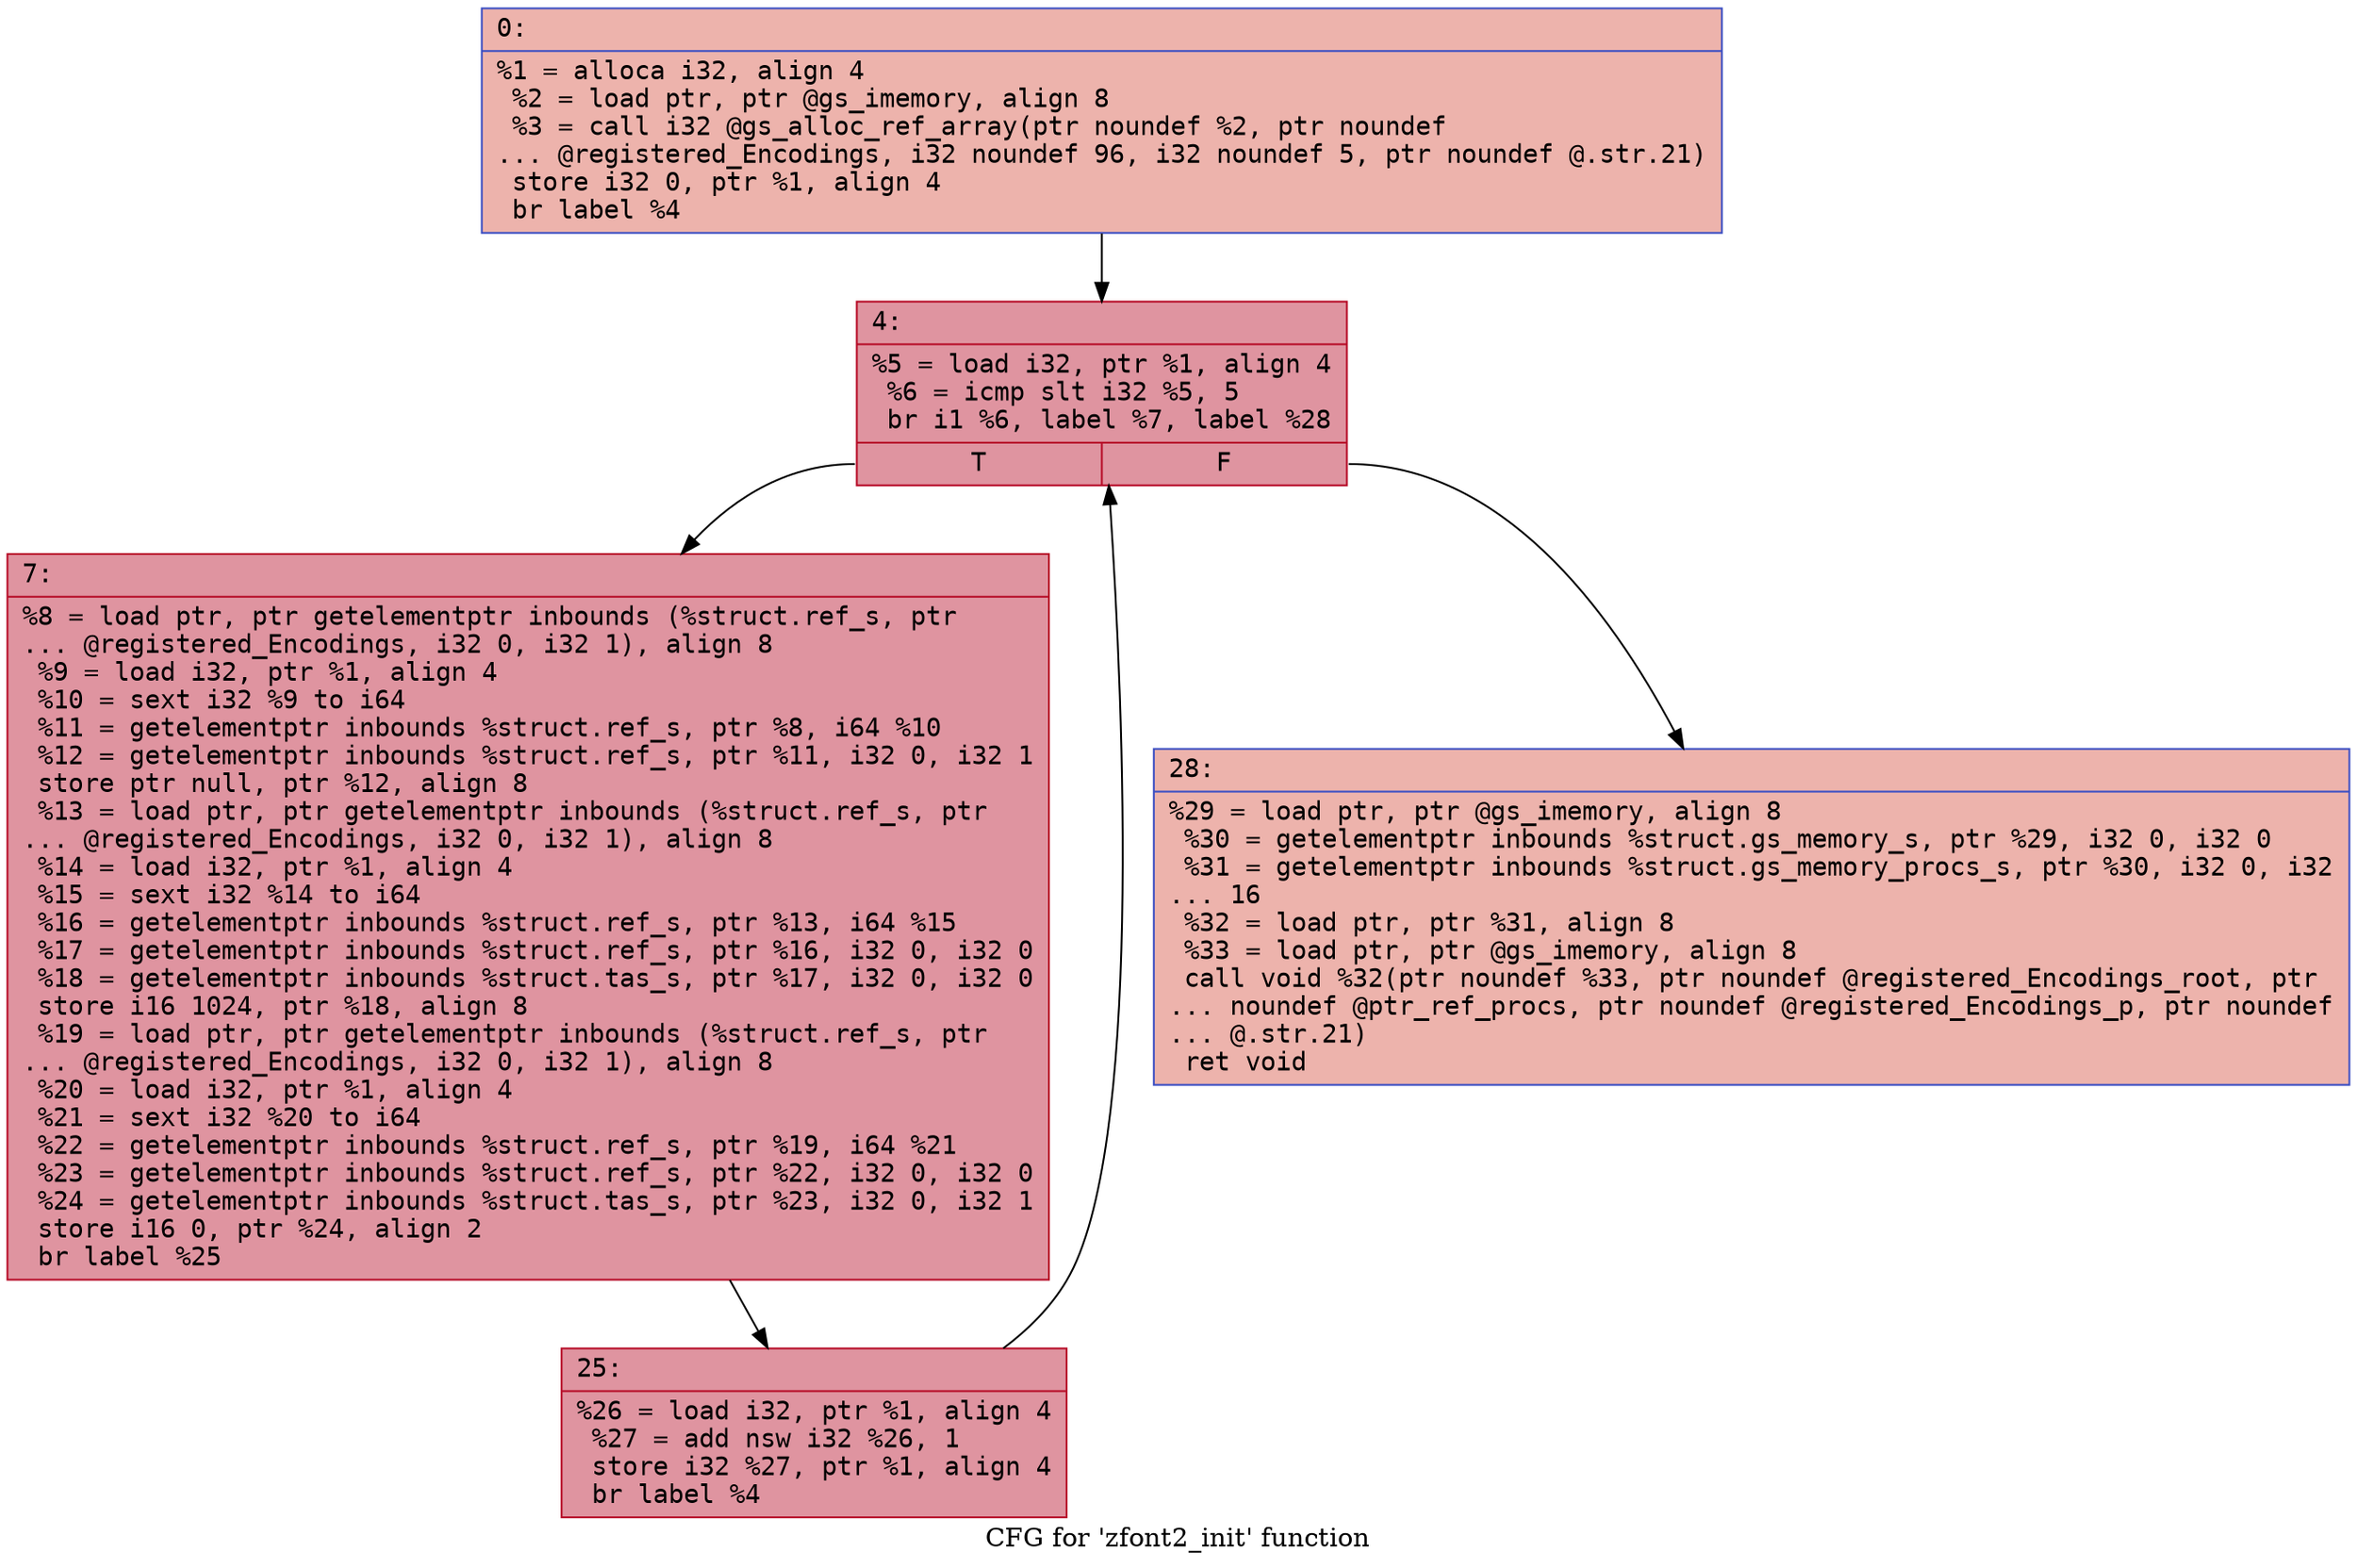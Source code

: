 digraph "CFG for 'zfont2_init' function" {
	label="CFG for 'zfont2_init' function";

	Node0x600001b16e40 [shape=record,color="#3d50c3ff", style=filled, fillcolor="#d6524470" fontname="Courier",label="{0:\l|  %1 = alloca i32, align 4\l  %2 = load ptr, ptr @gs_imemory, align 8\l  %3 = call i32 @gs_alloc_ref_array(ptr noundef %2, ptr noundef\l... @registered_Encodings, i32 noundef 96, i32 noundef 5, ptr noundef @.str.21)\l  store i32 0, ptr %1, align 4\l  br label %4\l}"];
	Node0x600001b16e40 -> Node0x600001b16e90[tooltip="0 -> 4\nProbability 100.00%" ];
	Node0x600001b16e90 [shape=record,color="#b70d28ff", style=filled, fillcolor="#b70d2870" fontname="Courier",label="{4:\l|  %5 = load i32, ptr %1, align 4\l  %6 = icmp slt i32 %5, 5\l  br i1 %6, label %7, label %28\l|{<s0>T|<s1>F}}"];
	Node0x600001b16e90:s0 -> Node0x600001b16ee0[tooltip="4 -> 7\nProbability 96.88%" ];
	Node0x600001b16e90:s1 -> Node0x600001b16f80[tooltip="4 -> 28\nProbability 3.12%" ];
	Node0x600001b16ee0 [shape=record,color="#b70d28ff", style=filled, fillcolor="#b70d2870" fontname="Courier",label="{7:\l|  %8 = load ptr, ptr getelementptr inbounds (%struct.ref_s, ptr\l... @registered_Encodings, i32 0, i32 1), align 8\l  %9 = load i32, ptr %1, align 4\l  %10 = sext i32 %9 to i64\l  %11 = getelementptr inbounds %struct.ref_s, ptr %8, i64 %10\l  %12 = getelementptr inbounds %struct.ref_s, ptr %11, i32 0, i32 1\l  store ptr null, ptr %12, align 8\l  %13 = load ptr, ptr getelementptr inbounds (%struct.ref_s, ptr\l... @registered_Encodings, i32 0, i32 1), align 8\l  %14 = load i32, ptr %1, align 4\l  %15 = sext i32 %14 to i64\l  %16 = getelementptr inbounds %struct.ref_s, ptr %13, i64 %15\l  %17 = getelementptr inbounds %struct.ref_s, ptr %16, i32 0, i32 0\l  %18 = getelementptr inbounds %struct.tas_s, ptr %17, i32 0, i32 0\l  store i16 1024, ptr %18, align 8\l  %19 = load ptr, ptr getelementptr inbounds (%struct.ref_s, ptr\l... @registered_Encodings, i32 0, i32 1), align 8\l  %20 = load i32, ptr %1, align 4\l  %21 = sext i32 %20 to i64\l  %22 = getelementptr inbounds %struct.ref_s, ptr %19, i64 %21\l  %23 = getelementptr inbounds %struct.ref_s, ptr %22, i32 0, i32 0\l  %24 = getelementptr inbounds %struct.tas_s, ptr %23, i32 0, i32 1\l  store i16 0, ptr %24, align 2\l  br label %25\l}"];
	Node0x600001b16ee0 -> Node0x600001b16f30[tooltip="7 -> 25\nProbability 100.00%" ];
	Node0x600001b16f30 [shape=record,color="#b70d28ff", style=filled, fillcolor="#b70d2870" fontname="Courier",label="{25:\l|  %26 = load i32, ptr %1, align 4\l  %27 = add nsw i32 %26, 1\l  store i32 %27, ptr %1, align 4\l  br label %4\l}"];
	Node0x600001b16f30 -> Node0x600001b16e90[tooltip="25 -> 4\nProbability 100.00%" ];
	Node0x600001b16f80 [shape=record,color="#3d50c3ff", style=filled, fillcolor="#d6524470" fontname="Courier",label="{28:\l|  %29 = load ptr, ptr @gs_imemory, align 8\l  %30 = getelementptr inbounds %struct.gs_memory_s, ptr %29, i32 0, i32 0\l  %31 = getelementptr inbounds %struct.gs_memory_procs_s, ptr %30, i32 0, i32\l... 16\l  %32 = load ptr, ptr %31, align 8\l  %33 = load ptr, ptr @gs_imemory, align 8\l  call void %32(ptr noundef %33, ptr noundef @registered_Encodings_root, ptr\l... noundef @ptr_ref_procs, ptr noundef @registered_Encodings_p, ptr noundef\l... @.str.21)\l  ret void\l}"];
}
